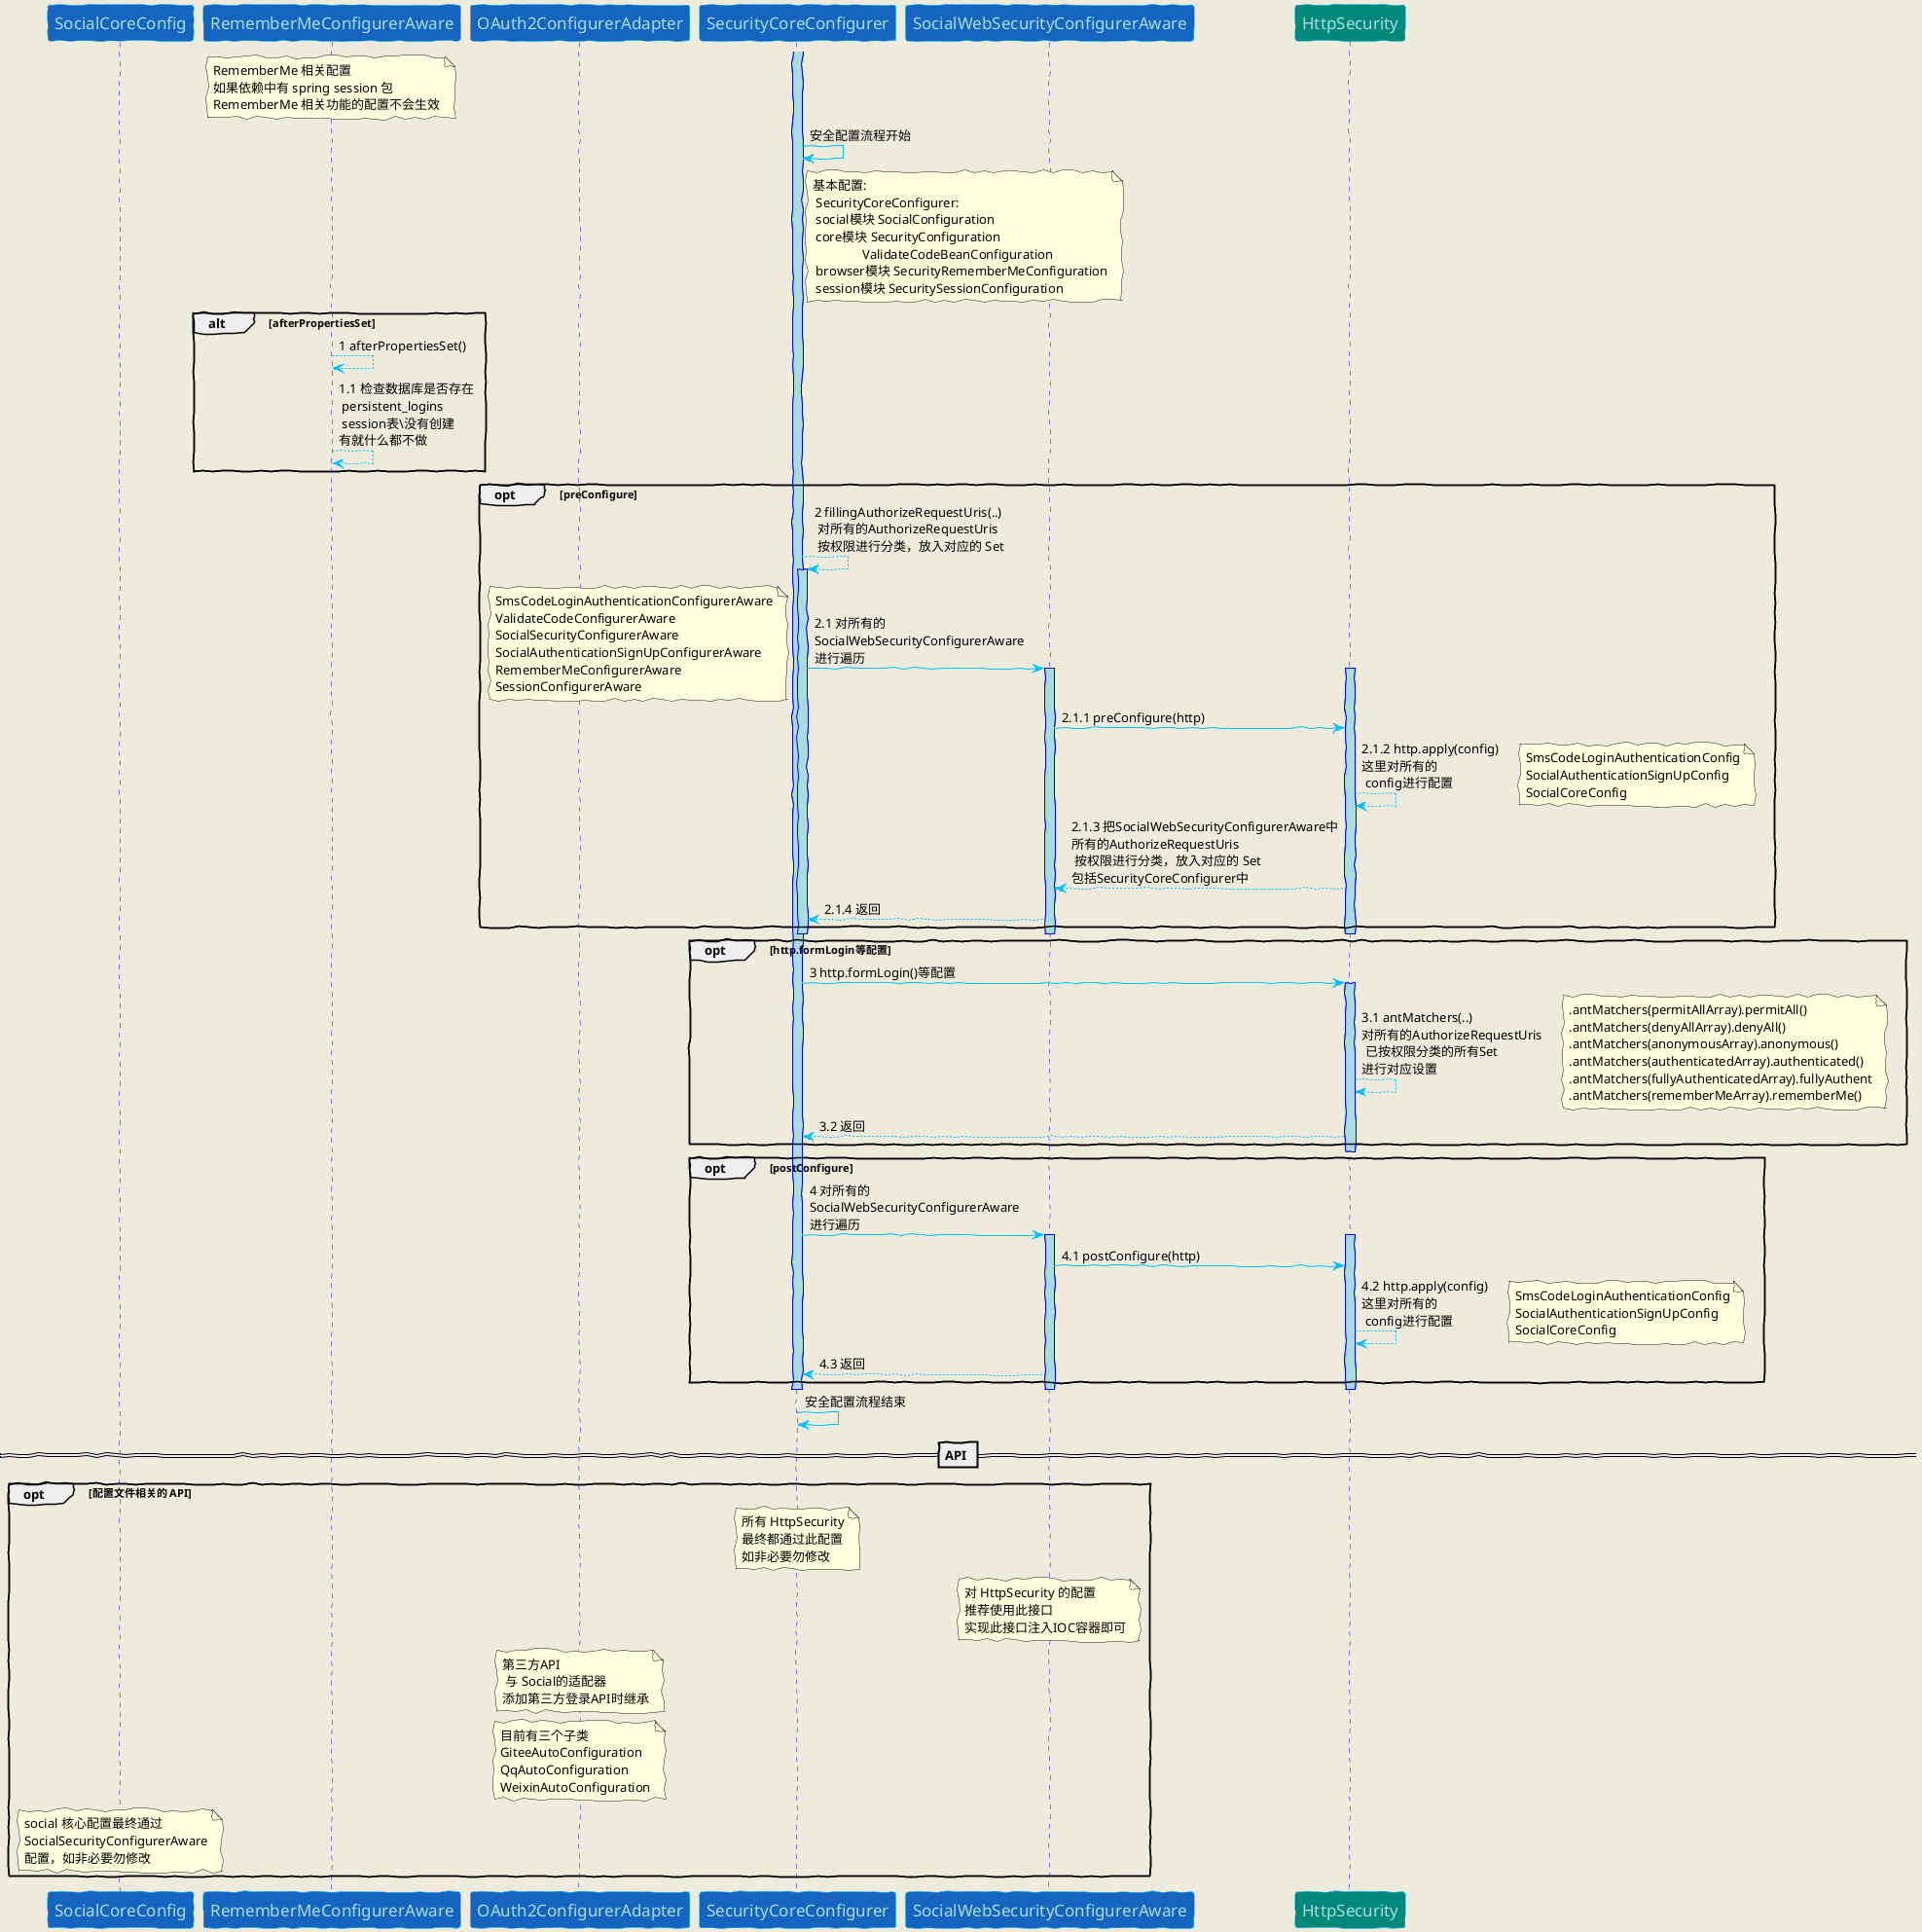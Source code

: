 @startuml

skinparam backgroundColor #EEEBDC
skinparam handwritten true
skinparam sequence {
ArrowColor DeepSkyBlue
ActorBorderColor DeepSkyBlue
LifeLineBorderColor blue
LifeLineBackgroundColor #A9DCDF
ParticipantBorderColor DeepSkyBlue
ParticipantBackgroundColor #00897b
ParticipantFontName Impact
ParticipantFontSize 17
ParticipantFontColor #A9DCDF
ActorBackgroundColor aqua
ActorFontColor DeepSkyBlue
ActorFontSize 17
ActorFontName Aapex
}
participant "SocialCoreConfig"  #1565c0
participant "RememberMeConfigurerAware"  #1565c0
note over RememberMeConfigurerAware: RememberMe 相关配置\n\
如果依赖中有 spring session 包\n\
RememberMe 相关功能的配置不会生效

participant "OAuth2ConfigurerAdapter"  #1565c0

participant "SecurityCoreConfigurer" #1565c0
SecurityCoreConfigurer -> SecurityCoreConfigurer: 安全配置流程开始
note right SecurityCoreConfigurer: 基本配置:\n SecurityCoreConfigurer: \n\
 social模块 SocialConfiguration\n core模块 SecurityConfiguration\n\
               ValidateCodeBeanConfiguration\n browser模块 SecurityRememberMeConfiguration\n\
 session模块 SecuritySessionConfiguration
alt afterPropertiesSet
RememberMeConfigurerAware --> RememberMeConfigurerAware: 1 afterPropertiesSet()
RememberMeConfigurerAware --> RememberMeConfigurerAware: 1.1 检查数据库是否存在\n persistent_logins\n session表\没有创建\n有就什么都不做
end
activate SecurityCoreConfigurer
opt preConfigure
SecurityCoreConfigurer --> SecurityCoreConfigurer: 2 fillingAuthorizeRequestUris(..)\n 对所有的AuthorizeRequestUris\n 按权限进行分类，放入对应的 Set
activate SecurityCoreConfigurer
participant "SocialWebSecurityConfigurerAware" #1565c0
SecurityCoreConfigurer -> SocialWebSecurityConfigurerAware: 2.1 对所有的\nSocialWebSecurityConfigurerAware\n进行遍历
note left : SmsCodeLoginAuthenticationConfigurerAware\n\
ValidateCodeConfigurerAware\n\
SocialSecurityConfigurerAware\n\
SocialAuthenticationSignUpConfigurerAware\n\
RememberMeConfigurerAware\n\
SessionConfigurerAware
activate SocialWebSecurityConfigurerAware
activate HttpSecurity
SocialWebSecurityConfigurerAware -> HttpSecurity: 2.1.1 preConfigure(http)
HttpSecurity --> HttpSecurity: 2.1.2 http.apply(config)\n这里对所有的\n config进行配置
note right : SmsCodeLoginAuthenticationConfig\n\
SocialAuthenticationSignUpConfig\n\
SocialCoreConfig
HttpSecurity --> SocialWebSecurityConfigurerAware: 2.1.3 把SocialWebSecurityConfigurerAware中\n所有的AuthorizeRequestUris\n 按权限进行分类，放入对应的 Set\n包括SecurityCoreConfigurer中
SocialWebSecurityConfigurerAware --> SecurityCoreConfigurer: 2.1.4 返回
end
deactivate HttpSecurity
deactivate SocialWebSecurityConfigurerAware
deactivate SecurityCoreConfigurer
opt http.formLogin等配置
SecurityCoreConfigurer -> HttpSecurity: 3 http.formLogin()等配置
activate HttpSecurity
HttpSecurity --> HttpSecurity: 3.1 antMatchers(..)\n对所有的AuthorizeRequestUris\n 已按权限分类的所有Set\n进行对应设置
note right : .antMatchers(permitAllArray).permitAll()\n\
.antMatchers(denyAllArray).denyAll()\n\
.antMatchers(anonymousArray).anonymous()\n\
.antMatchers(authenticatedArray).authenticated()\n\
.antMatchers(fullyAuthenticatedArray).fullyAuthent\n\
.antMatchers(rememberMeArray).rememberMe()
HttpSecurity --> SecurityCoreConfigurer: 3.2 返回
end
deactivate HttpSecurity
activate SecurityCoreConfigurer
opt postConfigure
SecurityCoreConfigurer -> SocialWebSecurityConfigurerAware: 4 对所有的\nSocialWebSecurityConfigurerAware\n进行遍历
activate SocialWebSecurityConfigurerAware
activate HttpSecurity
SocialWebSecurityConfigurerAware -> HttpSecurity: 4.1 postConfigure(http)
HttpSecurity --> HttpSecurity: 4.2 http.apply(config)\n这里对所有的\n config进行配置
note right : SmsCodeLoginAuthenticationConfig\n\
SocialAuthenticationSignUpConfig\n\
SocialCoreConfig

SocialWebSecurityConfigurerAware --> SecurityCoreConfigurer: 4.3 返回
end
deactivate HttpSecurity
deactivate SocialWebSecurityConfigurerAware
deactivate SecurityCoreConfigurer

deactivate SecurityCoreConfigurer

SecurityCoreConfigurer -> SecurityCoreConfigurer: 安全配置流程结束

== API ==
opt 配置文件相关的 API
note over SecurityCoreConfigurer: 所有 HttpSecurity\n最终都通过此配置\n如非必要勿修改
note over SocialWebSecurityConfigurerAware: 对 HttpSecurity 的配置\n推荐使用此接口\n实现此接口注入IOC容器即可

note over OAuth2ConfigurerAdapter: 第三方API\n 与 Social的适配器\n添加第三方登录API时继承
note over OAuth2ConfigurerAdapter: 目前有三个子类\nGiteeAutoConfiguration\nQqAutoConfiguration\nWeixinAutoConfiguration
note over SocialCoreConfig: social 核心配置最终通过\nSocialSecurityConfigurerAware\n配置，如非必要勿修改

end

@enduml